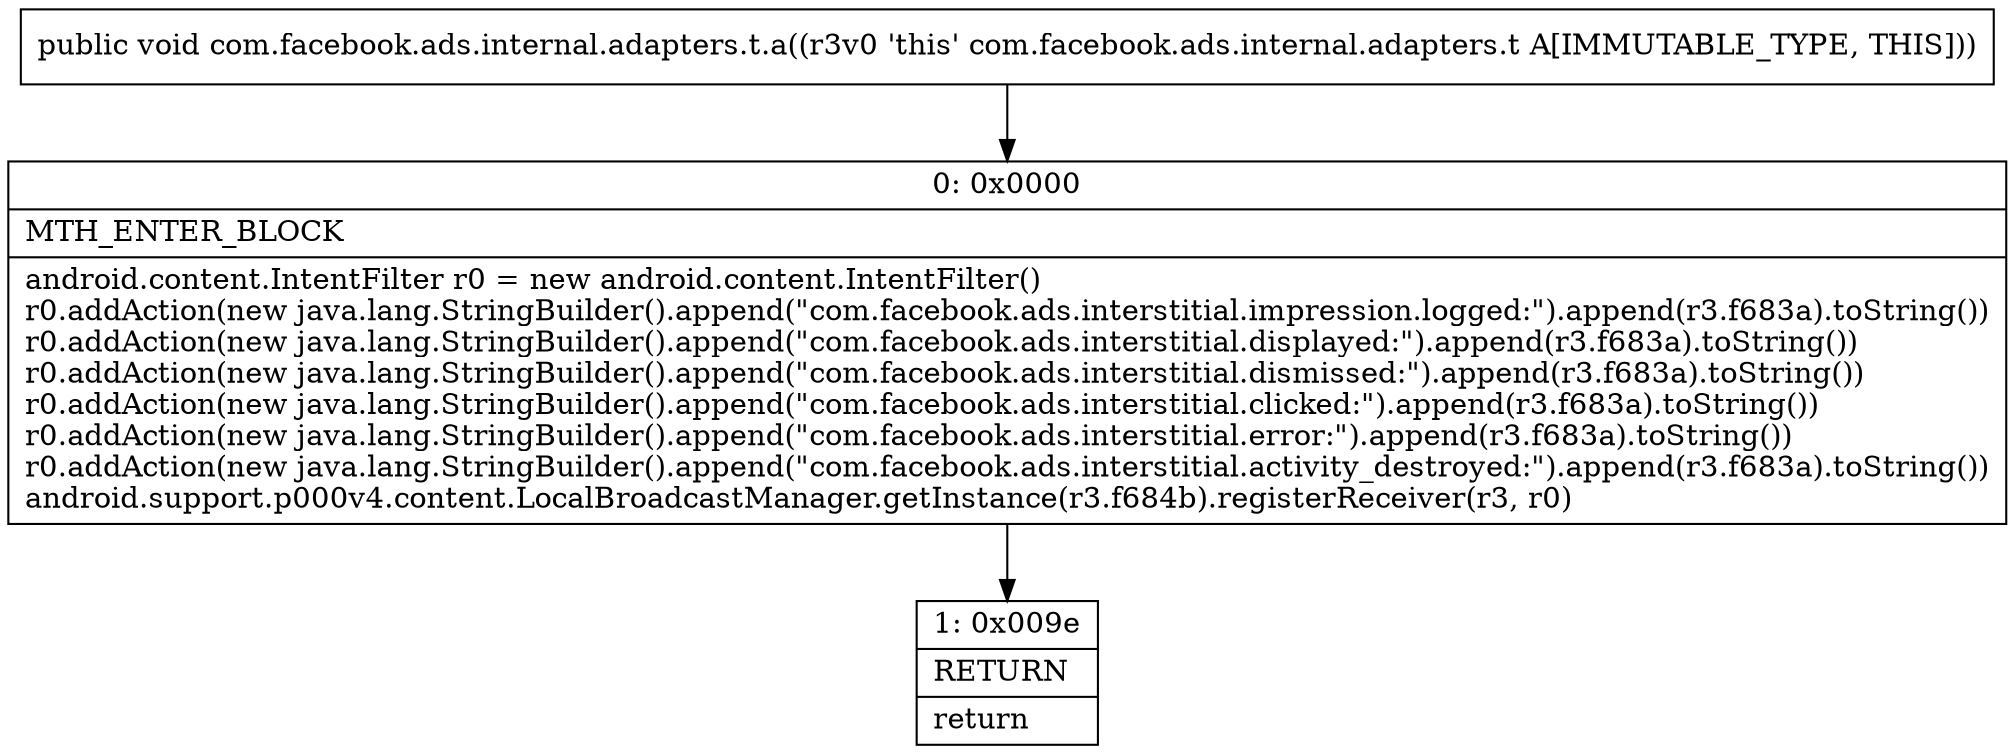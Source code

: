 digraph "CFG forcom.facebook.ads.internal.adapters.t.a()V" {
Node_0 [shape=record,label="{0\:\ 0x0000|MTH_ENTER_BLOCK\l|android.content.IntentFilter r0 = new android.content.IntentFilter()\lr0.addAction(new java.lang.StringBuilder().append(\"com.facebook.ads.interstitial.impression.logged:\").append(r3.f683a).toString())\lr0.addAction(new java.lang.StringBuilder().append(\"com.facebook.ads.interstitial.displayed:\").append(r3.f683a).toString())\lr0.addAction(new java.lang.StringBuilder().append(\"com.facebook.ads.interstitial.dismissed:\").append(r3.f683a).toString())\lr0.addAction(new java.lang.StringBuilder().append(\"com.facebook.ads.interstitial.clicked:\").append(r3.f683a).toString())\lr0.addAction(new java.lang.StringBuilder().append(\"com.facebook.ads.interstitial.error:\").append(r3.f683a).toString())\lr0.addAction(new java.lang.StringBuilder().append(\"com.facebook.ads.interstitial.activity_destroyed:\").append(r3.f683a).toString())\landroid.support.p000v4.content.LocalBroadcastManager.getInstance(r3.f684b).registerReceiver(r3, r0)\l}"];
Node_1 [shape=record,label="{1\:\ 0x009e|RETURN\l|return\l}"];
MethodNode[shape=record,label="{public void com.facebook.ads.internal.adapters.t.a((r3v0 'this' com.facebook.ads.internal.adapters.t A[IMMUTABLE_TYPE, THIS])) }"];
MethodNode -> Node_0;
Node_0 -> Node_1;
}

